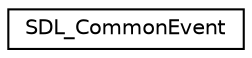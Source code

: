 digraph "Graphical Class Hierarchy"
{
 // LATEX_PDF_SIZE
  edge [fontname="Helvetica",fontsize="10",labelfontname="Helvetica",labelfontsize="10"];
  node [fontname="Helvetica",fontsize="10",shape=record];
  rankdir="LR";
  Node0 [label="SDL_CommonEvent",height=0.2,width=0.4,color="black", fillcolor="white", style="filled",URL="$structSDL__CommonEvent.html",tooltip="Fields shared by every event."];
}
